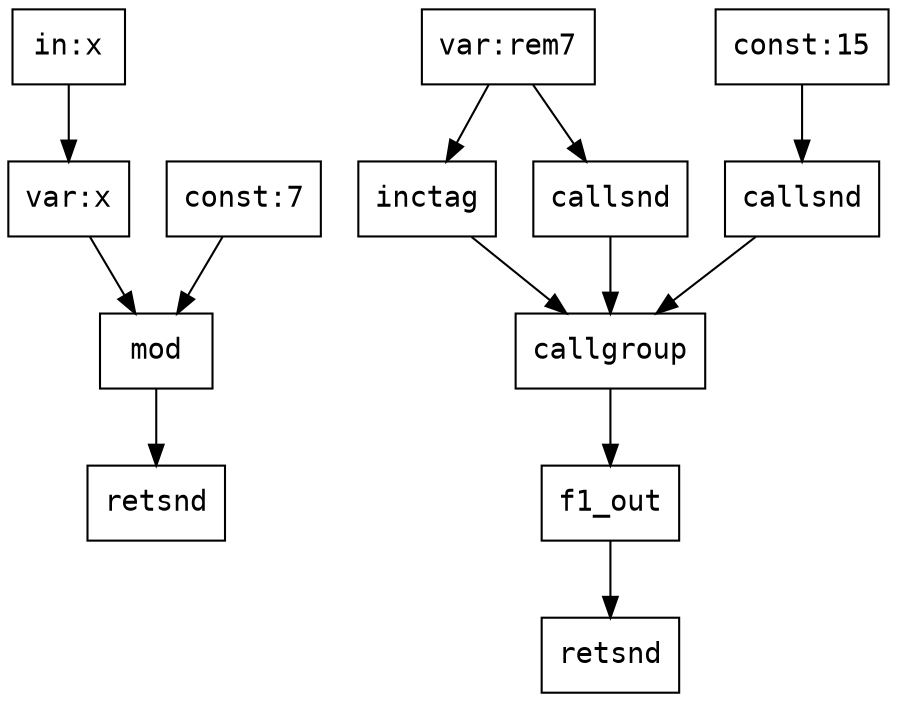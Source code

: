 digraph Dataflow {
  node [shape=record,fontname="Courier"];
  "f0_in_x" [label="in:x"];
  "f0_l_out" [label="var:x"];
  "f0_in_x" -> "f0_l_out";
  "f0_r_out" [label="const:7"];
  "f0_out" [label="mod"];
  "f0_l_out" -> "f0_out";
  "f0_r_out" -> "f0_out";
  "f0_retsnd" [label="retsnd"];
  "f0_out" -> "f0_retsnd";
  "f1_f_out" [label="var:rem7"];
  "f1_x_out" [label="const:15"];
  "f1_inctag" [label="inctag"];
  "f1_f_out" -> "f1_inctag";
  "f1_cg" [label="callgroup"];
  "f1_inctag" -> "f1_cg";
  "f1_cg_snd_fun" [label="callsnd"];
  "f1_f_out" -> "f1_cg_snd_fun";
  "f1_cg_snd_fun" -> "f1_cg";
  "f1_cg_snd_arg" [label="callsnd"];
  "f1_x_out" -> "f1_cg_snd_arg";
  "f1_cg_snd_arg" -> "f1_cg";
  "f1_cg" -> "f1_out";
  "f1_retsnd" [label="retsnd"];
  "f1_out" -> "f1_retsnd";
}
